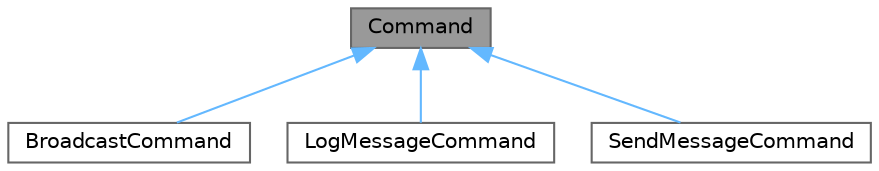 digraph "Command"
{
 // LATEX_PDF_SIZE
  bgcolor="transparent";
  edge [fontname=Helvetica,fontsize=10,labelfontname=Helvetica,labelfontsize=10];
  node [fontname=Helvetica,fontsize=10,shape=box,height=0.2,width=0.4];
  Node1 [id="Node000001",label="Command",height=0.2,width=0.4,color="gray40", fillcolor="grey60", style="filled", fontcolor="black",tooltip="Abstract base class implementing the Command pattern for deferred execution."];
  Node1 -> Node2 [id="edge1_Node000001_Node000002",dir="back",color="steelblue1",style="solid",tooltip=" "];
  Node2 [id="Node000002",label="BroadcastCommand",height=0.2,width=0.4,color="gray40", fillcolor="white", style="filled",URL="$classBroadcastCommand.html",tooltip="Concrete command that broadcasts a message to all chat rooms the user is a member of."];
  Node1 -> Node3 [id="edge2_Node000001_Node000003",dir="back",color="steelblue1",style="solid",tooltip=" "];
  Node3 [id="Node000003",label="LogMessageCommand",height=0.2,width=0.4,color="gray40", fillcolor="white", style="filled",URL="$classLogMessageCommand.html",tooltip="Concrete command that logs messages to chat room's persistent history."];
  Node1 -> Node4 [id="edge3_Node000001_Node000004",dir="back",color="steelblue1",style="solid",tooltip=" "];
  Node4 [id="Node000004",label="SendMessageCommand",height=0.2,width=0.4,color="gray40", fillcolor="white", style="filled",URL="$classSendMessageCommand.html",tooltip="Concrete command that sends messages to other users via the chat room mediator."];
}
